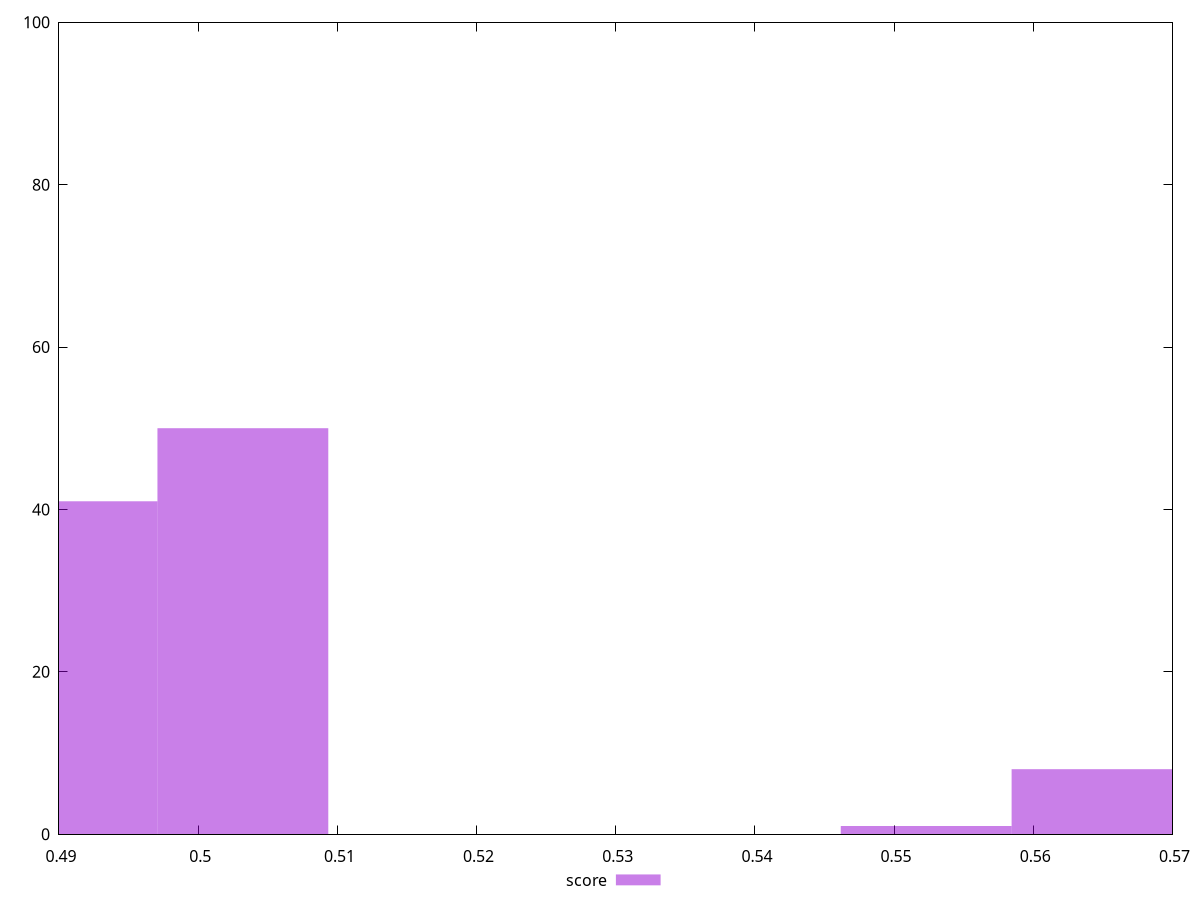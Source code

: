 reset

$score <<EOF
0.503210077821593 50
0.49093666128935903 41
0.5645771604827629 8
0.552303743950529 1
EOF

set key outside below
set boxwidth 0.012273416532233976
set xrange [0.49:0.57]
set yrange [0:100]
set trange [0:100]
set style fill transparent solid 0.5 noborder
set terminal svg size 640, 490 enhanced background rgb 'white'
set output "report_00009_2021-02-08T22-37-41.559Z/render-blocking-resources/samples/pages+cached+noadtech+nomedia/score/histogram.svg"

plot $score title "score" with boxes

reset
